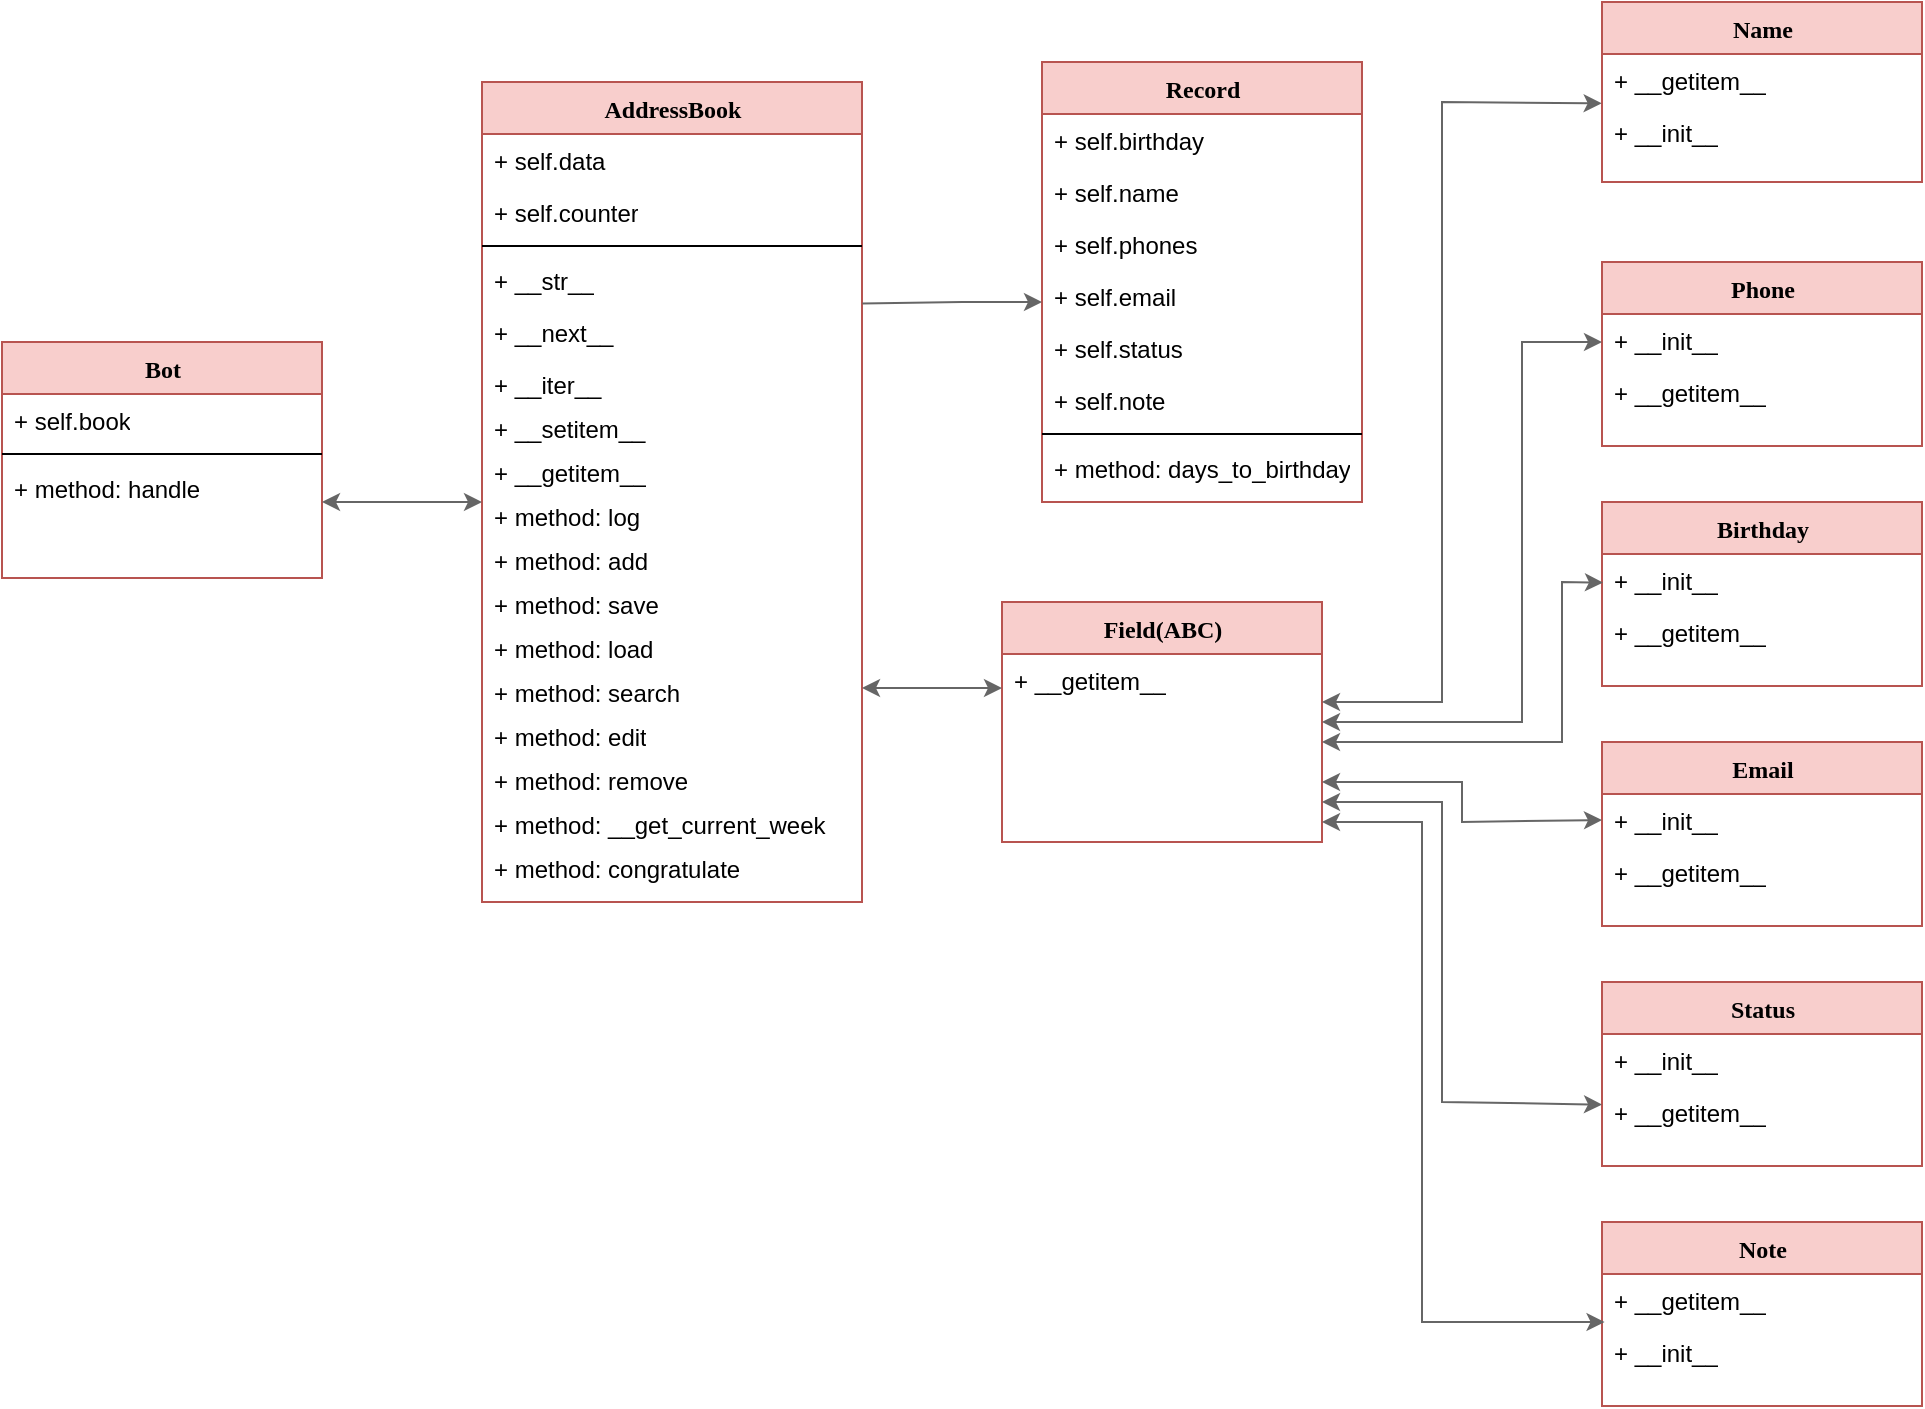 <mxfile version="21.8.2" type="device">
  <diagram name="Page-1" id="6133507b-19e7-1e82-6fc7-422aa6c4b21f">
    <mxGraphModel dx="1048" dy="533" grid="1" gridSize="10" guides="1" tooltips="1" connect="1" arrows="1" fold="1" page="1" pageScale="1" pageWidth="1100" pageHeight="850" background="none" math="0" shadow="0">
      <root>
        <mxCell id="0" />
        <mxCell id="1" parent="0" />
        <mxCell id="78961159f06e98e8-17" value="Bot" style="swimlane;html=1;fontStyle=1;align=center;verticalAlign=top;childLayout=stackLayout;horizontal=1;startSize=26;horizontalStack=0;resizeParent=1;resizeLast=0;collapsible=1;marginBottom=0;swimlaneFillColor=#ffffff;rounded=0;shadow=0;comic=0;labelBackgroundColor=none;strokeWidth=1;fillColor=#f8cecc;fontFamily=Verdana;fontSize=12;strokeColor=#b85450;" parent="1" vertex="1">
          <mxGeometry x="40" y="240" width="160" height="118" as="geometry" />
        </mxCell>
        <mxCell id="78961159f06e98e8-23" value="+ self.book" style="text;html=1;strokeColor=none;fillColor=none;align=left;verticalAlign=top;spacingLeft=4;spacingRight=4;whiteSpace=wrap;overflow=hidden;rotatable=0;points=[[0,0.5],[1,0.5]];portConstraint=eastwest;" parent="78961159f06e98e8-17" vertex="1">
          <mxGeometry y="26" width="160" height="26" as="geometry" />
        </mxCell>
        <mxCell id="78961159f06e98e8-19" value="" style="line;html=1;strokeWidth=1;fillColor=none;align=left;verticalAlign=middle;spacingTop=-1;spacingLeft=3;spacingRight=3;rotatable=0;labelPosition=right;points=[];portConstraint=eastwest;" parent="78961159f06e98e8-17" vertex="1">
          <mxGeometry y="52" width="160" height="8" as="geometry" />
        </mxCell>
        <mxCell id="78961159f06e98e8-27" value="+ method:&amp;nbsp;handle" style="text;html=1;strokeColor=none;fillColor=none;align=left;verticalAlign=top;spacingLeft=4;spacingRight=4;whiteSpace=wrap;overflow=hidden;rotatable=0;points=[[0,0.5],[1,0.5]];portConstraint=eastwest;" parent="78961159f06e98e8-17" vertex="1">
          <mxGeometry y="60" width="160" height="26" as="geometry" />
        </mxCell>
        <mxCell id="78961159f06e98e8-43" value="AddressBook" style="swimlane;html=1;fontStyle=1;align=center;verticalAlign=top;childLayout=stackLayout;horizontal=1;startSize=26;horizontalStack=0;resizeParent=1;resizeLast=0;collapsible=1;marginBottom=0;swimlaneFillColor=#ffffff;rounded=0;shadow=0;comic=0;labelBackgroundColor=none;strokeWidth=1;fillColor=#f8cecc;fontFamily=Verdana;fontSize=12;strokeColor=#b85450;" parent="1" vertex="1">
          <mxGeometry x="280" y="110" width="190" height="410" as="geometry" />
        </mxCell>
        <mxCell id="78961159f06e98e8-44" value="+&amp;nbsp;self.data" style="text;html=1;strokeColor=none;fillColor=none;align=left;verticalAlign=top;spacingLeft=4;spacingRight=4;whiteSpace=wrap;overflow=hidden;rotatable=0;points=[[0,0.5],[1,0.5]];portConstraint=eastwest;" parent="78961159f06e98e8-43" vertex="1">
          <mxGeometry y="26" width="190" height="26" as="geometry" />
        </mxCell>
        <mxCell id="78961159f06e98e8-45" value="+ self.counter" style="text;html=1;strokeColor=none;fillColor=none;align=left;verticalAlign=top;spacingLeft=4;spacingRight=4;whiteSpace=wrap;overflow=hidden;rotatable=0;points=[[0,0.5],[1,0.5]];portConstraint=eastwest;" parent="78961159f06e98e8-43" vertex="1">
          <mxGeometry y="52" width="190" height="26" as="geometry" />
        </mxCell>
        <mxCell id="78961159f06e98e8-51" value="" style="line;html=1;strokeWidth=1;fillColor=none;align=left;verticalAlign=middle;spacingTop=-1;spacingLeft=3;spacingRight=3;rotatable=0;labelPosition=right;points=[];portConstraint=eastwest;" parent="78961159f06e98e8-43" vertex="1">
          <mxGeometry y="78" width="190" height="8" as="geometry" />
        </mxCell>
        <mxCell id="78961159f06e98e8-52" value="+&amp;nbsp;__str__" style="text;html=1;strokeColor=none;fillColor=none;align=left;verticalAlign=top;spacingLeft=4;spacingRight=4;whiteSpace=wrap;overflow=hidden;rotatable=0;points=[[0,0.5],[1,0.5]];portConstraint=eastwest;" parent="78961159f06e98e8-43" vertex="1">
          <mxGeometry y="86" width="190" height="26" as="geometry" />
        </mxCell>
        <mxCell id="b94bc138ca980ef-2" value="+&amp;nbsp;__next__" style="text;html=1;strokeColor=none;fillColor=none;align=left;verticalAlign=top;spacingLeft=4;spacingRight=4;whiteSpace=wrap;overflow=hidden;rotatable=0;points=[[0,0.5],[1,0.5]];portConstraint=eastwest;" parent="78961159f06e98e8-43" vertex="1">
          <mxGeometry y="112" width="190" height="26" as="geometry" />
        </mxCell>
        <mxCell id="bDmrZEo2q7r0zX-tq2fh-38" value="+&amp;nbsp;__iter__" style="text;html=1;strokeColor=none;fillColor=none;align=left;verticalAlign=top;spacingLeft=4;spacingRight=4;whiteSpace=wrap;overflow=hidden;rotatable=0;points=[[0,0.5],[1,0.5]];portConstraint=eastwest;" parent="78961159f06e98e8-43" vertex="1">
          <mxGeometry y="138" width="190" height="22" as="geometry" />
        </mxCell>
        <mxCell id="bDmrZEo2q7r0zX-tq2fh-39" value="+&amp;nbsp;__setitem__" style="text;html=1;strokeColor=none;fillColor=none;align=left;verticalAlign=top;spacingLeft=4;spacingRight=4;whiteSpace=wrap;overflow=hidden;rotatable=0;points=[[0,0.5],[1,0.5]];portConstraint=eastwest;" parent="78961159f06e98e8-43" vertex="1">
          <mxGeometry y="160" width="190" height="22" as="geometry" />
        </mxCell>
        <mxCell id="bDmrZEo2q7r0zX-tq2fh-40" value="+&amp;nbsp;__getitem__" style="text;html=1;strokeColor=none;fillColor=none;align=left;verticalAlign=top;spacingLeft=4;spacingRight=4;whiteSpace=wrap;overflow=hidden;rotatable=0;points=[[0,0.5],[1,0.5]];portConstraint=eastwest;" parent="78961159f06e98e8-43" vertex="1">
          <mxGeometry y="182" width="190" height="22" as="geometry" />
        </mxCell>
        <mxCell id="bDmrZEo2q7r0zX-tq2fh-41" value="+ method:&amp;nbsp;log" style="text;html=1;strokeColor=none;fillColor=none;align=left;verticalAlign=top;spacingLeft=4;spacingRight=4;whiteSpace=wrap;overflow=hidden;rotatable=0;points=[[0,0.5],[1,0.5]];portConstraint=eastwest;" parent="78961159f06e98e8-43" vertex="1">
          <mxGeometry y="204" width="190" height="22" as="geometry" />
        </mxCell>
        <mxCell id="bDmrZEo2q7r0zX-tq2fh-42" value="+ method:&amp;nbsp;add" style="text;html=1;strokeColor=none;fillColor=none;align=left;verticalAlign=top;spacingLeft=4;spacingRight=4;whiteSpace=wrap;overflow=hidden;rotatable=0;points=[[0,0.5],[1,0.5]];portConstraint=eastwest;" parent="78961159f06e98e8-43" vertex="1">
          <mxGeometry y="226" width="190" height="22" as="geometry" />
        </mxCell>
        <mxCell id="bDmrZEo2q7r0zX-tq2fh-43" value="+ method:&amp;nbsp;save" style="text;html=1;strokeColor=none;fillColor=none;align=left;verticalAlign=top;spacingLeft=4;spacingRight=4;whiteSpace=wrap;overflow=hidden;rotatable=0;points=[[0,0.5],[1,0.5]];portConstraint=eastwest;" parent="78961159f06e98e8-43" vertex="1">
          <mxGeometry y="248" width="190" height="22" as="geometry" />
        </mxCell>
        <mxCell id="bDmrZEo2q7r0zX-tq2fh-44" value="+ method:&amp;nbsp;load" style="text;html=1;strokeColor=none;fillColor=none;align=left;verticalAlign=top;spacingLeft=4;spacingRight=4;whiteSpace=wrap;overflow=hidden;rotatable=0;points=[[0,0.5],[1,0.5]];portConstraint=eastwest;" parent="78961159f06e98e8-43" vertex="1">
          <mxGeometry y="270" width="190" height="22" as="geometry" />
        </mxCell>
        <mxCell id="bDmrZEo2q7r0zX-tq2fh-45" value="+ method:&amp;nbsp;search" style="text;html=1;strokeColor=none;fillColor=none;align=left;verticalAlign=top;spacingLeft=4;spacingRight=4;whiteSpace=wrap;overflow=hidden;rotatable=0;points=[[0,0.5],[1,0.5]];portConstraint=eastwest;" parent="78961159f06e98e8-43" vertex="1">
          <mxGeometry y="292" width="190" height="22" as="geometry" />
        </mxCell>
        <mxCell id="bDmrZEo2q7r0zX-tq2fh-46" value="+ method:&amp;nbsp;edit" style="text;html=1;strokeColor=none;fillColor=none;align=left;verticalAlign=top;spacingLeft=4;spacingRight=4;whiteSpace=wrap;overflow=hidden;rotatable=0;points=[[0,0.5],[1,0.5]];portConstraint=eastwest;" parent="78961159f06e98e8-43" vertex="1">
          <mxGeometry y="314" width="190" height="22" as="geometry" />
        </mxCell>
        <mxCell id="bDmrZEo2q7r0zX-tq2fh-47" value="+ method:&amp;nbsp;remove" style="text;html=1;strokeColor=none;fillColor=none;align=left;verticalAlign=top;spacingLeft=4;spacingRight=4;whiteSpace=wrap;overflow=hidden;rotatable=0;points=[[0,0.5],[1,0.5]];portConstraint=eastwest;" parent="78961159f06e98e8-43" vertex="1">
          <mxGeometry y="336" width="190" height="22" as="geometry" />
        </mxCell>
        <mxCell id="bDmrZEo2q7r0zX-tq2fh-48" value="+ method:&amp;nbsp;__get_current_week" style="text;html=1;strokeColor=none;fillColor=none;align=left;verticalAlign=top;spacingLeft=4;spacingRight=4;whiteSpace=wrap;overflow=hidden;rotatable=0;points=[[0,0.5],[1,0.5]];portConstraint=eastwest;" parent="78961159f06e98e8-43" vertex="1">
          <mxGeometry y="358" width="190" height="22" as="geometry" />
        </mxCell>
        <mxCell id="bDmrZEo2q7r0zX-tq2fh-49" value="+ method:&amp;nbsp;congratulate" style="text;html=1;strokeColor=none;fillColor=none;align=left;verticalAlign=top;spacingLeft=4;spacingRight=4;whiteSpace=wrap;overflow=hidden;rotatable=0;points=[[0,0.5],[1,0.5]];portConstraint=eastwest;" parent="78961159f06e98e8-43" vertex="1">
          <mxGeometry y="380" width="190" height="22" as="geometry" />
        </mxCell>
        <mxCell id="78961159f06e98e8-69" value="Note" style="swimlane;html=1;fontStyle=1;align=center;verticalAlign=top;childLayout=stackLayout;horizontal=1;startSize=26;horizontalStack=0;resizeParent=1;resizeLast=0;collapsible=1;marginBottom=0;swimlaneFillColor=#ffffff;rounded=0;shadow=0;comic=0;labelBackgroundColor=none;strokeWidth=1;fillColor=#f8cecc;fontFamily=Verdana;fontSize=12;strokeColor=#b85450;" parent="1" vertex="1">
          <mxGeometry x="840" y="680" width="160" height="92" as="geometry" />
        </mxCell>
        <mxCell id="bDmrZEo2q7r0zX-tq2fh-70" value="+&amp;nbsp;__getitem__" style="text;html=1;strokeColor=none;fillColor=none;align=left;verticalAlign=top;spacingLeft=4;spacingRight=4;whiteSpace=wrap;overflow=hidden;rotatable=0;points=[[0,0.5],[1,0.5]];portConstraint=eastwest;" parent="78961159f06e98e8-69" vertex="1">
          <mxGeometry y="26" width="160" height="26" as="geometry" />
        </mxCell>
        <mxCell id="bDmrZEo2q7r0zX-tq2fh-69" value="+&amp;nbsp;__init__" style="text;html=1;strokeColor=none;fillColor=none;align=left;verticalAlign=top;spacingLeft=4;spacingRight=4;whiteSpace=wrap;overflow=hidden;rotatable=0;points=[[0,0.5],[1,0.5]];portConstraint=eastwest;" parent="78961159f06e98e8-69" vertex="1">
          <mxGeometry y="52" width="160" height="26" as="geometry" />
        </mxCell>
        <mxCell id="bDmrZEo2q7r0zX-tq2fh-71" style="edgeStyle=elbowEdgeStyle;rounded=0;orthogonalLoop=1;jettySize=auto;html=1;entryX=0.018;entryY=0.005;entryDx=0;entryDy=0;entryPerimeter=0;" parent="78961159f06e98e8-69" source="78961159f06e98e8-69" target="bDmrZEo2q7r0zX-tq2fh-69" edge="1">
          <mxGeometry relative="1" as="geometry" />
        </mxCell>
        <mxCell id="bDmrZEo2q7r0zX-tq2fh-1" value="Record" style="swimlane;html=1;fontStyle=1;align=center;verticalAlign=top;childLayout=stackLayout;horizontal=1;startSize=26;horizontalStack=0;resizeParent=1;resizeLast=0;collapsible=1;marginBottom=0;swimlaneFillColor=#ffffff;rounded=0;shadow=0;comic=0;labelBackgroundColor=none;strokeWidth=1;fillColor=#f8cecc;fontFamily=Verdana;fontSize=12;strokeColor=#b85450;" parent="1" vertex="1">
          <mxGeometry x="560" y="100" width="160" height="220" as="geometry" />
        </mxCell>
        <mxCell id="bDmrZEo2q7r0zX-tq2fh-2" value="+ self.birthday" style="text;html=1;strokeColor=none;fillColor=none;align=left;verticalAlign=top;spacingLeft=4;spacingRight=4;whiteSpace=wrap;overflow=hidden;rotatable=0;points=[[0,0.5],[1,0.5]];portConstraint=eastwest;" parent="bDmrZEo2q7r0zX-tq2fh-1" vertex="1">
          <mxGeometry y="26" width="160" height="26" as="geometry" />
        </mxCell>
        <mxCell id="bDmrZEo2q7r0zX-tq2fh-53" value="+&amp;nbsp;self.name" style="text;html=1;strokeColor=none;fillColor=none;align=left;verticalAlign=top;spacingLeft=4;spacingRight=4;whiteSpace=wrap;overflow=hidden;rotatable=0;points=[[0,0.5],[1,0.5]];portConstraint=eastwest;" parent="bDmrZEo2q7r0zX-tq2fh-1" vertex="1">
          <mxGeometry y="52" width="160" height="26" as="geometry" />
        </mxCell>
        <mxCell id="bDmrZEo2q7r0zX-tq2fh-55" value="+&amp;nbsp;self.phones" style="text;html=1;strokeColor=none;fillColor=none;align=left;verticalAlign=top;spacingLeft=4;spacingRight=4;whiteSpace=wrap;overflow=hidden;rotatable=0;points=[[0,0.5],[1,0.5]];portConstraint=eastwest;" parent="bDmrZEo2q7r0zX-tq2fh-1" vertex="1">
          <mxGeometry y="78" width="160" height="26" as="geometry" />
        </mxCell>
        <mxCell id="bDmrZEo2q7r0zX-tq2fh-56" value="+&amp;nbsp;self.email" style="text;html=1;strokeColor=none;fillColor=none;align=left;verticalAlign=top;spacingLeft=4;spacingRight=4;whiteSpace=wrap;overflow=hidden;rotatable=0;points=[[0,0.5],[1,0.5]];portConstraint=eastwest;" parent="bDmrZEo2q7r0zX-tq2fh-1" vertex="1">
          <mxGeometry y="104" width="160" height="26" as="geometry" />
        </mxCell>
        <mxCell id="bDmrZEo2q7r0zX-tq2fh-57" value="+&amp;nbsp;self.status" style="text;html=1;strokeColor=none;fillColor=none;align=left;verticalAlign=top;spacingLeft=4;spacingRight=4;whiteSpace=wrap;overflow=hidden;rotatable=0;points=[[0,0.5],[1,0.5]];portConstraint=eastwest;" parent="bDmrZEo2q7r0zX-tq2fh-1" vertex="1">
          <mxGeometry y="130" width="160" height="26" as="geometry" />
        </mxCell>
        <mxCell id="bDmrZEo2q7r0zX-tq2fh-58" value="+&amp;nbsp;self.note" style="text;html=1;strokeColor=none;fillColor=none;align=left;verticalAlign=top;spacingLeft=4;spacingRight=4;whiteSpace=wrap;overflow=hidden;rotatable=0;points=[[0,0.5],[1,0.5]];portConstraint=eastwest;" parent="bDmrZEo2q7r0zX-tq2fh-1" vertex="1">
          <mxGeometry y="156" width="160" height="26" as="geometry" />
        </mxCell>
        <mxCell id="bDmrZEo2q7r0zX-tq2fh-3" value="" style="line;html=1;strokeWidth=1;fillColor=none;align=left;verticalAlign=middle;spacingTop=-1;spacingLeft=3;spacingRight=3;rotatable=0;labelPosition=right;points=[];portConstraint=eastwest;" parent="bDmrZEo2q7r0zX-tq2fh-1" vertex="1">
          <mxGeometry y="182" width="160" height="8" as="geometry" />
        </mxCell>
        <mxCell id="bDmrZEo2q7r0zX-tq2fh-59" value="+ method:&amp;nbsp;days_to_birthday" style="text;html=1;strokeColor=none;fillColor=none;align=left;verticalAlign=top;spacingLeft=4;spacingRight=4;whiteSpace=wrap;overflow=hidden;rotatable=0;points=[[0,0.5],[1,0.5]];portConstraint=eastwest;" parent="bDmrZEo2q7r0zX-tq2fh-1" vertex="1">
          <mxGeometry y="190" width="160" height="22" as="geometry" />
        </mxCell>
        <mxCell id="bDmrZEo2q7r0zX-tq2fh-4" value="Field(ABC)" style="swimlane;html=1;fontStyle=1;align=center;verticalAlign=top;childLayout=stackLayout;horizontal=1;startSize=26;horizontalStack=0;resizeParent=1;resizeLast=0;collapsible=1;marginBottom=0;swimlaneFillColor=#ffffff;rounded=0;shadow=0;comic=0;labelBackgroundColor=none;strokeWidth=1;fillColor=#f8cecc;fontFamily=Verdana;fontSize=12;strokeColor=#b85450;" parent="1" vertex="1">
          <mxGeometry x="540" y="370" width="160" height="120" as="geometry" />
        </mxCell>
        <mxCell id="bDmrZEo2q7r0zX-tq2fh-5" value="+&amp;nbsp;__getitem__" style="text;html=1;strokeColor=none;fillColor=none;align=left;verticalAlign=top;spacingLeft=4;spacingRight=4;whiteSpace=wrap;overflow=hidden;rotatable=0;points=[[0,0.5],[1,0.5]];portConstraint=eastwest;" parent="bDmrZEo2q7r0zX-tq2fh-4" vertex="1">
          <mxGeometry y="26" width="160" height="34" as="geometry" />
        </mxCell>
        <mxCell id="bDmrZEo2q7r0zX-tq2fh-7" value="Name" style="swimlane;html=1;fontStyle=1;align=center;verticalAlign=top;childLayout=stackLayout;horizontal=1;startSize=26;horizontalStack=0;resizeParent=1;resizeLast=0;collapsible=1;marginBottom=0;swimlaneFillColor=#ffffff;rounded=0;shadow=0;comic=0;labelBackgroundColor=none;strokeWidth=1;fillColor=#f8cecc;fontFamily=Verdana;fontSize=12;strokeColor=#b85450;" parent="1" vertex="1">
          <mxGeometry x="840" y="70" width="160" height="90" as="geometry">
            <mxRectangle x="840" y="80" width="80" height="30" as="alternateBounds" />
          </mxGeometry>
        </mxCell>
        <mxCell id="bDmrZEo2q7r0zX-tq2fh-60" value="+&amp;nbsp;__getitem__" style="text;html=1;strokeColor=none;fillColor=none;align=left;verticalAlign=top;spacingLeft=4;spacingRight=4;whiteSpace=wrap;overflow=hidden;rotatable=0;points=[[0,0.5],[1,0.5]];portConstraint=eastwest;" parent="bDmrZEo2q7r0zX-tq2fh-7" vertex="1">
          <mxGeometry y="26" width="160" height="26" as="geometry" />
        </mxCell>
        <mxCell id="bDmrZEo2q7r0zX-tq2fh-8" value="+&amp;nbsp;__init__" style="text;html=1;strokeColor=none;fillColor=none;align=left;verticalAlign=top;spacingLeft=4;spacingRight=4;whiteSpace=wrap;overflow=hidden;rotatable=0;points=[[0,0.5],[1,0.5]];portConstraint=eastwest;" parent="bDmrZEo2q7r0zX-tq2fh-7" vertex="1">
          <mxGeometry y="52" width="160" height="26" as="geometry" />
        </mxCell>
        <mxCell id="bDmrZEo2q7r0zX-tq2fh-10" value="Phone" style="swimlane;html=1;fontStyle=1;align=center;verticalAlign=top;childLayout=stackLayout;horizontal=1;startSize=26;horizontalStack=0;resizeParent=1;resizeLast=0;collapsible=1;marginBottom=0;swimlaneFillColor=#ffffff;rounded=0;shadow=0;comic=0;labelBackgroundColor=none;strokeWidth=1;fillColor=#f8cecc;fontFamily=Verdana;fontSize=12;strokeColor=#b85450;" parent="1" vertex="1">
          <mxGeometry x="840" y="200" width="160" height="92" as="geometry" />
        </mxCell>
        <mxCell id="bDmrZEo2q7r0zX-tq2fh-61" value="+&amp;nbsp;__init__" style="text;html=1;strokeColor=none;fillColor=none;align=left;verticalAlign=top;spacingLeft=4;spacingRight=4;whiteSpace=wrap;overflow=hidden;rotatable=0;points=[[0,0.5],[1,0.5]];portConstraint=eastwest;" parent="bDmrZEo2q7r0zX-tq2fh-10" vertex="1">
          <mxGeometry y="26" width="160" height="26" as="geometry" />
        </mxCell>
        <mxCell id="bDmrZEo2q7r0zX-tq2fh-62" value="+&amp;nbsp;__getitem__" style="text;html=1;strokeColor=none;fillColor=none;align=left;verticalAlign=top;spacingLeft=4;spacingRight=4;whiteSpace=wrap;overflow=hidden;rotatable=0;points=[[0,0.5],[1,0.5]];portConstraint=eastwest;" parent="bDmrZEo2q7r0zX-tq2fh-10" vertex="1">
          <mxGeometry y="52" width="160" height="26" as="geometry" />
        </mxCell>
        <mxCell id="bDmrZEo2q7r0zX-tq2fh-13" value="Birthday" style="swimlane;html=1;fontStyle=1;align=center;verticalAlign=top;childLayout=stackLayout;horizontal=1;startSize=26;horizontalStack=0;resizeParent=1;resizeLast=0;collapsible=1;marginBottom=0;swimlaneFillColor=#ffffff;rounded=0;shadow=0;comic=0;labelBackgroundColor=none;strokeWidth=1;fillColor=#f8cecc;fontFamily=Verdana;fontSize=12;strokeColor=#b85450;" parent="1" vertex="1">
          <mxGeometry x="840" y="320" width="160" height="92" as="geometry" />
        </mxCell>
        <mxCell id="bDmrZEo2q7r0zX-tq2fh-63" value="+&amp;nbsp;__init__" style="text;html=1;strokeColor=none;fillColor=none;align=left;verticalAlign=top;spacingLeft=4;spacingRight=4;whiteSpace=wrap;overflow=hidden;rotatable=0;points=[[0,0.5],[1,0.5]];portConstraint=eastwest;" parent="bDmrZEo2q7r0zX-tq2fh-13" vertex="1">
          <mxGeometry y="26" width="160" height="26" as="geometry" />
        </mxCell>
        <mxCell id="bDmrZEo2q7r0zX-tq2fh-64" value="+&amp;nbsp;__getitem__" style="text;html=1;strokeColor=none;fillColor=none;align=left;verticalAlign=top;spacingLeft=4;spacingRight=4;whiteSpace=wrap;overflow=hidden;rotatable=0;points=[[0,0.5],[1,0.5]];portConstraint=eastwest;" parent="bDmrZEo2q7r0zX-tq2fh-13" vertex="1">
          <mxGeometry y="52" width="160" height="26" as="geometry" />
        </mxCell>
        <mxCell id="bDmrZEo2q7r0zX-tq2fh-16" value="Email" style="swimlane;html=1;fontStyle=1;align=center;verticalAlign=top;childLayout=stackLayout;horizontal=1;startSize=26;horizontalStack=0;resizeParent=1;resizeLast=0;collapsible=1;marginBottom=0;swimlaneFillColor=#ffffff;rounded=0;shadow=0;comic=0;labelBackgroundColor=none;strokeWidth=1;fillColor=#f8cecc;fontFamily=Verdana;fontSize=12;strokeColor=#b85450;" parent="1" vertex="1">
          <mxGeometry x="840" y="440" width="160" height="92" as="geometry" />
        </mxCell>
        <mxCell id="bDmrZEo2q7r0zX-tq2fh-65" value="+&amp;nbsp;__init__" style="text;html=1;strokeColor=none;fillColor=none;align=left;verticalAlign=top;spacingLeft=4;spacingRight=4;whiteSpace=wrap;overflow=hidden;rotatable=0;points=[[0,0.5],[1,0.5]];portConstraint=eastwest;" parent="bDmrZEo2q7r0zX-tq2fh-16" vertex="1">
          <mxGeometry y="26" width="160" height="26" as="geometry" />
        </mxCell>
        <mxCell id="bDmrZEo2q7r0zX-tq2fh-66" value="+&amp;nbsp;__getitem__" style="text;html=1;strokeColor=none;fillColor=none;align=left;verticalAlign=top;spacingLeft=4;spacingRight=4;whiteSpace=wrap;overflow=hidden;rotatable=0;points=[[0,0.5],[1,0.5]];portConstraint=eastwest;" parent="bDmrZEo2q7r0zX-tq2fh-16" vertex="1">
          <mxGeometry y="52" width="160" height="26" as="geometry" />
        </mxCell>
        <mxCell id="bDmrZEo2q7r0zX-tq2fh-19" value="Status" style="swimlane;html=1;fontStyle=1;align=center;verticalAlign=top;childLayout=stackLayout;horizontal=1;startSize=26;horizontalStack=0;resizeParent=1;resizeLast=0;collapsible=1;marginBottom=0;swimlaneFillColor=#ffffff;rounded=0;shadow=0;comic=0;labelBackgroundColor=none;strokeWidth=1;fillColor=#f8cecc;fontFamily=Verdana;fontSize=12;strokeColor=#b85450;" parent="1" vertex="1">
          <mxGeometry x="840" y="560" width="160" height="92" as="geometry" />
        </mxCell>
        <mxCell id="bDmrZEo2q7r0zX-tq2fh-67" value="+&amp;nbsp;__init__" style="text;html=1;strokeColor=none;fillColor=none;align=left;verticalAlign=top;spacingLeft=4;spacingRight=4;whiteSpace=wrap;overflow=hidden;rotatable=0;points=[[0,0.5],[1,0.5]];portConstraint=eastwest;" parent="bDmrZEo2q7r0zX-tq2fh-19" vertex="1">
          <mxGeometry y="26" width="160" height="26" as="geometry" />
        </mxCell>
        <mxCell id="bDmrZEo2q7r0zX-tq2fh-68" value="+&amp;nbsp;__getitem__" style="text;html=1;strokeColor=none;fillColor=none;align=left;verticalAlign=top;spacingLeft=4;spacingRight=4;whiteSpace=wrap;overflow=hidden;rotatable=0;points=[[0,0.5],[1,0.5]];portConstraint=eastwest;" parent="bDmrZEo2q7r0zX-tq2fh-19" vertex="1">
          <mxGeometry y="52" width="160" height="26" as="geometry" />
        </mxCell>
        <mxCell id="bDmrZEo2q7r0zX-tq2fh-28" value="" style="endArrow=classic;startArrow=classic;html=1;rounded=0;entryX=-0.001;entryY=-0.052;entryDx=0;entryDy=0;entryPerimeter=0;fillColor=#f5f5f5;strokeColor=#666666;" parent="1" target="bDmrZEo2q7r0zX-tq2fh-8" edge="1">
          <mxGeometry width="50" height="50" relative="1" as="geometry">
            <mxPoint x="700" y="420" as="sourcePoint" />
            <mxPoint x="800" y="170" as="targetPoint" />
            <Array as="points">
              <mxPoint x="760" y="420" />
              <mxPoint x="760" y="120" />
            </Array>
          </mxGeometry>
        </mxCell>
        <mxCell id="bDmrZEo2q7r0zX-tq2fh-29" value="" style="endArrow=classic;startArrow=classic;html=1;rounded=0;fillColor=#f5f5f5;strokeColor=#666666;" parent="1" edge="1">
          <mxGeometry width="50" height="50" relative="1" as="geometry">
            <mxPoint x="700" y="430" as="sourcePoint" />
            <mxPoint x="840" y="240" as="targetPoint" />
            <Array as="points">
              <mxPoint x="800" y="430" />
              <mxPoint x="800" y="240" />
            </Array>
          </mxGeometry>
        </mxCell>
        <mxCell id="bDmrZEo2q7r0zX-tq2fh-30" value="" style="endArrow=classic;startArrow=classic;html=1;rounded=0;entryX=0.003;entryY=0.55;entryDx=0;entryDy=0;entryPerimeter=0;fillColor=#f5f5f5;strokeColor=#666666;" parent="1" edge="1">
          <mxGeometry width="50" height="50" relative="1" as="geometry">
            <mxPoint x="700" y="440" as="sourcePoint" />
            <mxPoint x="840.48" y="360.3" as="targetPoint" />
            <Array as="points">
              <mxPoint x="820" y="440" />
              <mxPoint x="820" y="360" />
            </Array>
          </mxGeometry>
        </mxCell>
        <mxCell id="bDmrZEo2q7r0zX-tq2fh-31" value="" style="endArrow=classic;startArrow=classic;html=1;rounded=0;exitX=0;exitY=0.5;exitDx=0;exitDy=0;entryX=1;entryY=0.75;entryDx=0;entryDy=0;fillColor=#f5f5f5;strokeColor=#666666;" parent="1" target="bDmrZEo2q7r0zX-tq2fh-4" edge="1">
          <mxGeometry width="50" height="50" relative="1" as="geometry">
            <mxPoint x="840" y="479" as="sourcePoint" />
            <mxPoint x="720" y="310" as="targetPoint" />
            <Array as="points">
              <mxPoint x="770" y="480" />
              <mxPoint x="770" y="460" />
            </Array>
          </mxGeometry>
        </mxCell>
        <mxCell id="bDmrZEo2q7r0zX-tq2fh-32" value="" style="endArrow=classic;startArrow=classic;html=1;rounded=0;exitX=0.003;exitY=0.561;exitDx=0;exitDy=0;exitPerimeter=0;fillColor=#f5f5f5;strokeColor=#666666;" parent="1" edge="1">
          <mxGeometry width="50" height="50" relative="1" as="geometry">
            <mxPoint x="840" y="621.296" as="sourcePoint" />
            <mxPoint x="700" y="470" as="targetPoint" />
            <Array as="points">
              <mxPoint x="760" y="620" />
              <mxPoint x="760" y="470" />
            </Array>
          </mxGeometry>
        </mxCell>
        <mxCell id="bDmrZEo2q7r0zX-tq2fh-33" value="" style="endArrow=classic;startArrow=classic;html=1;rounded=0;exitX=0.008;exitY=0.923;exitDx=0;exitDy=0;exitPerimeter=0;fillColor=#f5f5f5;strokeColor=#666666;" parent="1" source="bDmrZEo2q7r0zX-tq2fh-70" edge="1">
          <mxGeometry width="50" height="50" relative="1" as="geometry">
            <mxPoint x="830" y="869" as="sourcePoint" />
            <mxPoint x="700" y="480" as="targetPoint" />
            <Array as="points">
              <mxPoint x="750" y="730" />
              <mxPoint x="750" y="480" />
            </Array>
          </mxGeometry>
        </mxCell>
        <mxCell id="bDmrZEo2q7r0zX-tq2fh-35" value="" style="endArrow=classic;html=1;rounded=0;exitX=1.001;exitY=0.582;exitDx=0;exitDy=0;exitPerimeter=0;fillColor=#f5f5f5;strokeColor=#666666;" parent="1" edge="1">
          <mxGeometry width="50" height="50" relative="1" as="geometry">
            <mxPoint x="470.19" y="220.804" as="sourcePoint" />
            <mxPoint x="560" y="220" as="targetPoint" />
            <Array as="points">
              <mxPoint x="520" y="220" />
            </Array>
          </mxGeometry>
        </mxCell>
        <mxCell id="bDmrZEo2q7r0zX-tq2fh-36" value="" style="endArrow=classic;startArrow=classic;html=1;rounded=0;entryX=0;entryY=0.5;entryDx=0;entryDy=0;exitX=1;exitY=0.5;exitDx=0;exitDy=0;fillColor=#f5f5f5;strokeColor=#666666;" parent="1" source="bDmrZEo2q7r0zX-tq2fh-45" target="bDmrZEo2q7r0zX-tq2fh-5" edge="1">
          <mxGeometry width="50" height="50" relative="1" as="geometry">
            <mxPoint x="510" y="320" as="sourcePoint" />
            <mxPoint x="550" y="310" as="targetPoint" />
          </mxGeometry>
        </mxCell>
        <mxCell id="bDmrZEo2q7r0zX-tq2fh-37" value="" style="endArrow=classic;startArrow=classic;html=1;rounded=0;exitX=1;exitY=0.769;exitDx=0;exitDy=0;exitPerimeter=0;fillColor=#f5f5f5;strokeColor=#666666;" parent="1" source="78961159f06e98e8-27" edge="1">
          <mxGeometry width="50" height="50" relative="1" as="geometry">
            <mxPoint x="200" y="285" as="sourcePoint" />
            <mxPoint x="280" y="320" as="targetPoint" />
          </mxGeometry>
        </mxCell>
      </root>
    </mxGraphModel>
  </diagram>
</mxfile>
